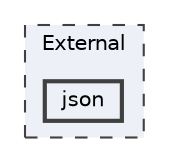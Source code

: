 digraph "External/json"
{
 // LATEX_PDF_SIZE
  bgcolor="transparent";
  edge [fontname=Helvetica,fontsize=10,labelfontname=Helvetica,labelfontsize=10];
  node [fontname=Helvetica,fontsize=10,shape=box,height=0.2,width=0.4];
  compound=true
  subgraph clusterdir_443fc37f241ba4018364a998c18d007b {
    graph [ bgcolor="#edf0f7", pencolor="grey25", label="External", fontname=Helvetica,fontsize=10 style="filled,dashed", URL="dir_443fc37f241ba4018364a998c18d007b.html",tooltip=""]
  dir_2741ec7f6999119daf7bc754b882ab40 [label="json", fillcolor="#edf0f7", color="grey25", style="filled,bold", URL="dir_2741ec7f6999119daf7bc754b882ab40.html",tooltip=""];
  }
}
